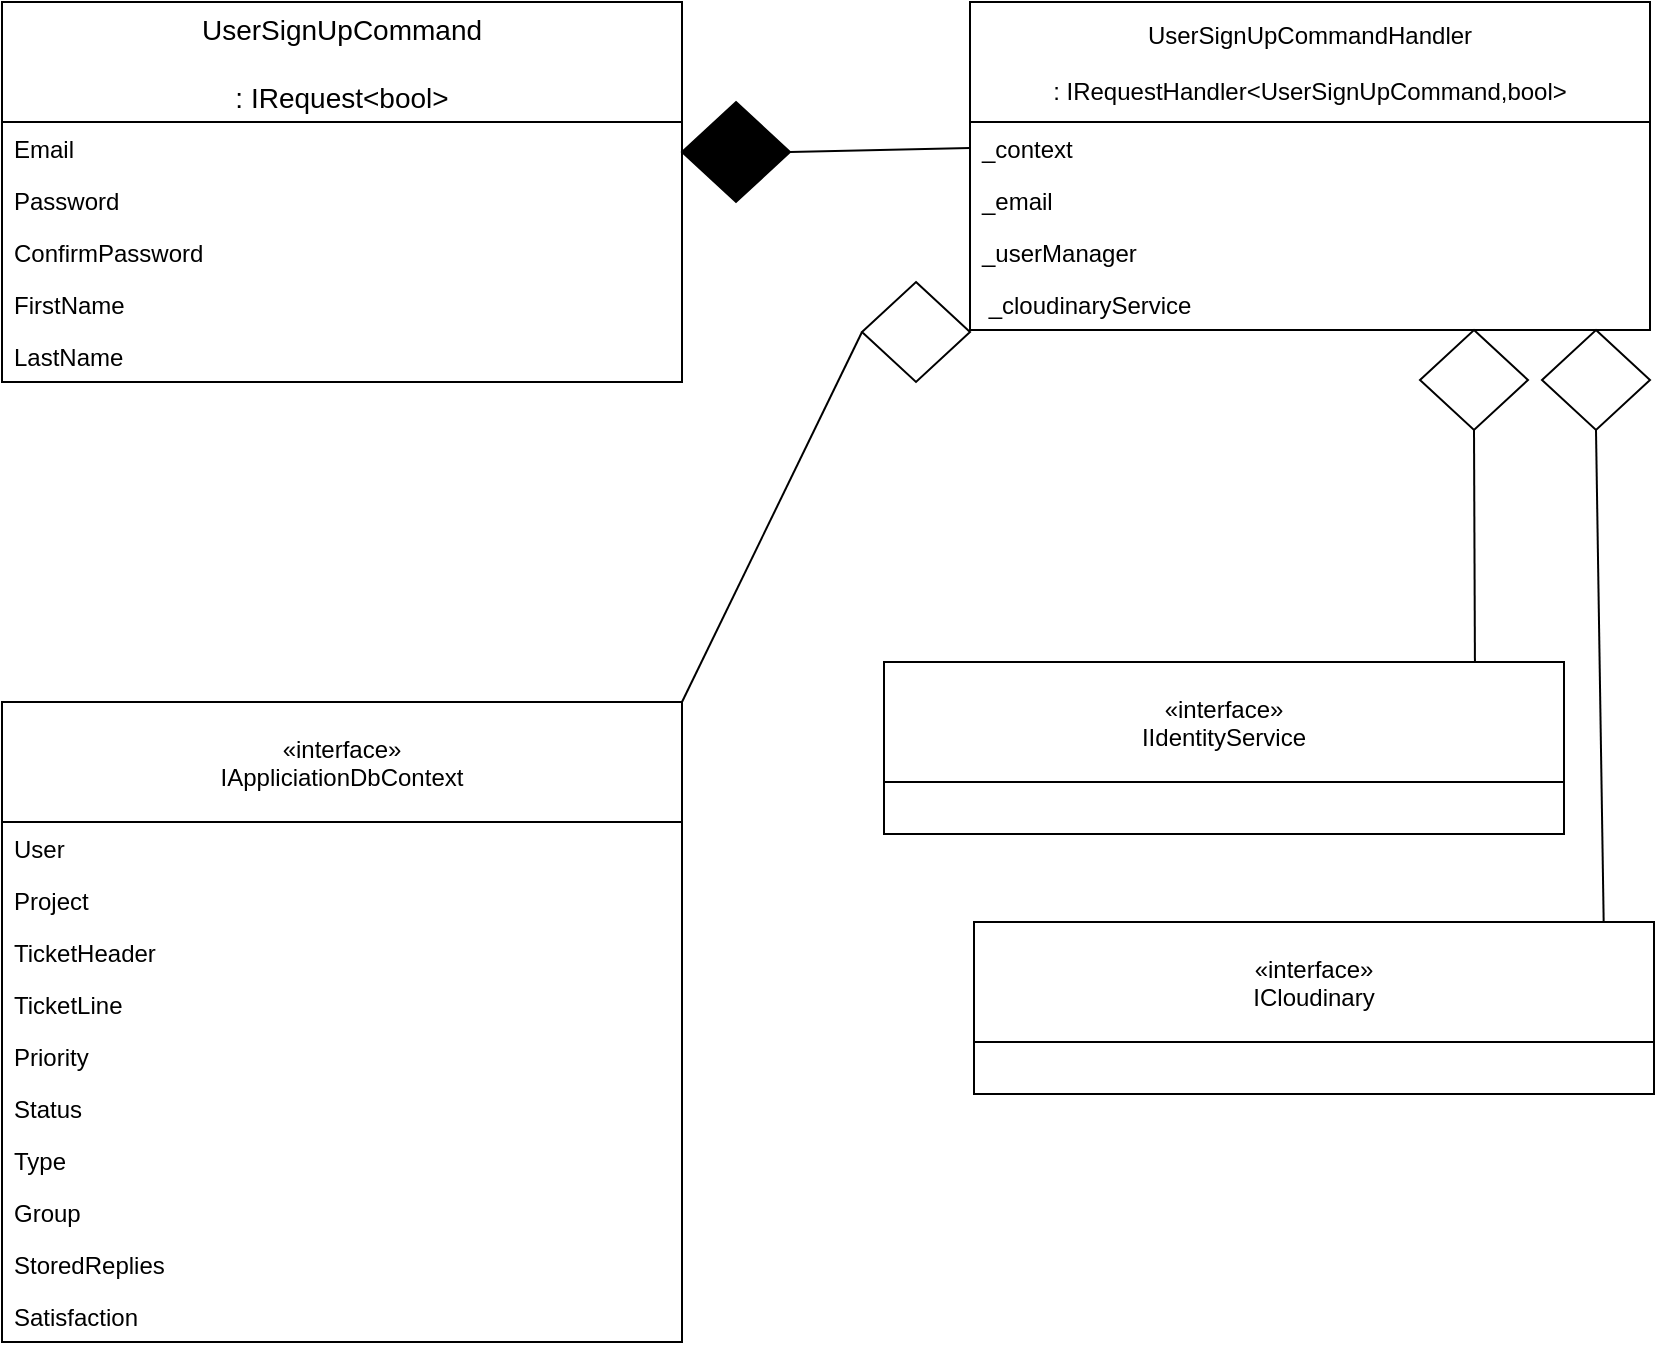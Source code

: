 <mxfile version="13.5.8" type="device"><diagram id="DuiYB47RUCSFrGvlpa0t" name="Page-1"><mxGraphModel dx="1049" dy="985" grid="1" gridSize="10" guides="1" tooltips="1" connect="1" arrows="1" fold="1" page="1" pageScale="1" pageWidth="827" pageHeight="1169" math="0" shadow="0"><root><mxCell id="0"/><mxCell id="1" parent="0"/><mxCell id="kmU2nPkPzERltSBCMCw5-8" value="" style="endArrow=none;html=1;entryX=0;entryY=0.5;entryDx=0;entryDy=0;exitX=1;exitY=0.5;exitDx=0;exitDy=0;exitPerimeter=0;" parent="1" source="kmU2nPkPzERltSBCMCw5-9" target="kmU2nPkPzERltSBCMCw5-49" edge="1"><mxGeometry width="50" height="50" relative="1" as="geometry"><mxPoint x="395" y="83" as="sourcePoint"/><mxPoint x="525" y="340" as="targetPoint"/></mxGeometry></mxCell><mxCell id="kmU2nPkPzERltSBCMCw5-9" value="" style="strokeWidth=1;html=1;shape=mxgraph.flowchart.decision;whiteSpace=wrap;fillColor=#000000;" parent="1" vertex="1"><mxGeometry x="341" y="60" width="54" height="50" as="geometry"/></mxCell><mxCell id="kmU2nPkPzERltSBCMCw5-10" value="" style="endArrow=none;html=1;entryX=1;entryY=0;entryDx=0;entryDy=0;exitX=0;exitY=0.5;exitDx=0;exitDy=0;exitPerimeter=0;" parent="1" source="kmU2nPkPzERltSBCMCw5-11" target="kmU2nPkPzERltSBCMCw5-68" edge="1"><mxGeometry width="50" height="50" relative="1" as="geometry"><mxPoint x="395" y="183" as="sourcePoint"/><mxPoint x="331" y="400" as="targetPoint"/></mxGeometry></mxCell><mxCell id="kmU2nPkPzERltSBCMCw5-11" value="" style="strokeWidth=1;html=1;shape=mxgraph.flowchart.decision;whiteSpace=wrap;" parent="1" vertex="1"><mxGeometry x="431" y="150" width="54" height="50" as="geometry"/></mxCell><mxCell id="kmU2nPkPzERltSBCMCw5-14" value="" style="endArrow=none;html=1;exitX=0.5;exitY=1;exitDx=0;exitDy=0;exitPerimeter=0;entryX=0.869;entryY=-0.006;entryDx=0;entryDy=0;entryPerimeter=0;" parent="1" source="kmU2nPkPzERltSBCMCw5-15" target="kmU2nPkPzERltSBCMCw5-39" edge="1"><mxGeometry width="50" height="50" relative="1" as="geometry"><mxPoint x="613" y="217" as="sourcePoint"/><mxPoint x="740" y="426" as="targetPoint"/></mxGeometry></mxCell><mxCell id="kmU2nPkPzERltSBCMCw5-15" value="" style="strokeWidth=1;html=1;shape=mxgraph.flowchart.decision;whiteSpace=wrap;" parent="1" vertex="1"><mxGeometry x="710" y="174" width="54" height="50" as="geometry"/></mxCell><mxCell id="kmU2nPkPzERltSBCMCw5-16" value="" style="strokeWidth=1;html=1;shape=mxgraph.flowchart.decision;whiteSpace=wrap;" parent="1" vertex="1"><mxGeometry x="771" y="174" width="54" height="50" as="geometry"/></mxCell><mxCell id="kmU2nPkPzERltSBCMCw5-17" value="" style="endArrow=none;html=1;entryX=0.926;entryY=-0.002;entryDx=0;entryDy=0;exitX=0.5;exitY=1;exitDx=0;exitDy=0;exitPerimeter=0;entryPerimeter=0;" parent="1" source="kmU2nPkPzERltSBCMCw5-16" target="kmU2nPkPzERltSBCMCw5-35" edge="1"><mxGeometry width="50" height="50" relative="1" as="geometry"><mxPoint x="637" y="216" as="sourcePoint"/><mxPoint x="839" y="533" as="targetPoint"/></mxGeometry></mxCell><mxCell id="kmU2nPkPzERltSBCMCw5-18" value="UserSignUpCommand&#10;&#10;: IRequest&lt;bool&gt;" style="swimlane;fontStyle=0;childLayout=stackLayout;horizontal=1;startSize=60;horizontalStack=0;resizeParent=1;resizeParentMax=0;resizeLast=0;collapsible=1;marginBottom=0;align=center;fontSize=14;" parent="1" vertex="1"><mxGeometry x="1" y="10" width="340" height="190" as="geometry"/></mxCell><mxCell id="kmU2nPkPzERltSBCMCw5-19" value="Email" style="text;strokeColor=none;fillColor=none;align=left;verticalAlign=top;spacingLeft=4;spacingRight=4;overflow=hidden;rotatable=0;points=[[0,0.5],[1,0.5]];portConstraint=eastwest;" parent="kmU2nPkPzERltSBCMCw5-18" vertex="1"><mxGeometry y="60" width="340" height="26" as="geometry"/></mxCell><mxCell id="kmU2nPkPzERltSBCMCw5-20" value="Password" style="text;strokeColor=none;fillColor=none;align=left;verticalAlign=top;spacingLeft=4;spacingRight=4;overflow=hidden;rotatable=0;points=[[0,0.5],[1,0.5]];portConstraint=eastwest;" parent="kmU2nPkPzERltSBCMCw5-18" vertex="1"><mxGeometry y="86" width="340" height="26" as="geometry"/></mxCell><mxCell id="kmU2nPkPzERltSBCMCw5-21" value="ConfirmPassword" style="text;strokeColor=none;fillColor=none;align=left;verticalAlign=top;spacingLeft=4;spacingRight=4;overflow=hidden;rotatable=0;points=[[0,0.5],[1,0.5]];portConstraint=eastwest;" parent="kmU2nPkPzERltSBCMCw5-18" vertex="1"><mxGeometry y="112" width="340" height="26" as="geometry"/></mxCell><mxCell id="kmU2nPkPzERltSBCMCw5-22" value="FirstName" style="text;strokeColor=none;fillColor=none;align=left;verticalAlign=top;spacingLeft=4;spacingRight=4;overflow=hidden;rotatable=0;points=[[0,0.5],[1,0.5]];portConstraint=eastwest;" parent="kmU2nPkPzERltSBCMCw5-18" vertex="1"><mxGeometry y="138" width="340" height="26" as="geometry"/></mxCell><mxCell id="kmU2nPkPzERltSBCMCw5-23" value="LastName" style="text;strokeColor=none;fillColor=none;align=left;verticalAlign=top;spacingLeft=4;spacingRight=4;overflow=hidden;rotatable=0;points=[[0,0.5],[1,0.5]];portConstraint=eastwest;" parent="kmU2nPkPzERltSBCMCw5-18" vertex="1"><mxGeometry y="164" width="340" height="26" as="geometry"/></mxCell><mxCell id="kmU2nPkPzERltSBCMCw5-48" value="UserSignUpCommandHandler&#10;&#10;: IRequestHandler&lt;UserSignUpCommand,bool&gt;" style="swimlane;fontStyle=0;childLayout=stackLayout;horizontal=1;startSize=60;fillColor=none;horizontalStack=0;resizeParent=1;resizeParentMax=0;resizeLast=0;collapsible=1;marginBottom=0;" parent="1" vertex="1"><mxGeometry x="485" y="10" width="340" height="164" as="geometry"/></mxCell><mxCell id="kmU2nPkPzERltSBCMCw5-49" value="_context" style="text;strokeColor=none;fillColor=none;align=left;verticalAlign=top;spacingLeft=4;spacingRight=4;overflow=hidden;rotatable=0;points=[[0,0.5],[1,0.5]];portConstraint=eastwest;" parent="kmU2nPkPzERltSBCMCw5-48" vertex="1"><mxGeometry y="60" width="340" height="26" as="geometry"/></mxCell><mxCell id="kmU2nPkPzERltSBCMCw5-50" value="_email" style="text;strokeColor=none;fillColor=none;align=left;verticalAlign=top;spacingLeft=4;spacingRight=4;overflow=hidden;rotatable=0;points=[[0,0.5],[1,0.5]];portConstraint=eastwest;" parent="kmU2nPkPzERltSBCMCw5-48" vertex="1"><mxGeometry y="86" width="340" height="26" as="geometry"/></mxCell><mxCell id="kmU2nPkPzERltSBCMCw5-51" value="_userManager" style="text;strokeColor=none;fillColor=none;align=left;verticalAlign=top;spacingLeft=4;spacingRight=4;overflow=hidden;rotatable=0;points=[[0,0.5],[1,0.5]];portConstraint=eastwest;" parent="kmU2nPkPzERltSBCMCw5-48" vertex="1"><mxGeometry y="112" width="340" height="26" as="geometry"/></mxCell><mxCell id="kmU2nPkPzERltSBCMCw5-52" value=" _cloudinaryService" style="text;strokeColor=none;fillColor=none;align=left;verticalAlign=top;spacingLeft=4;spacingRight=4;overflow=hidden;rotatable=0;points=[[0,0.5],[1,0.5]];portConstraint=eastwest;" parent="kmU2nPkPzERltSBCMCw5-48" vertex="1"><mxGeometry y="138" width="340" height="26" as="geometry"/></mxCell><mxCell id="kmU2nPkPzERltSBCMCw5-68" value="«interface»&#10;IAppliciationDbContext" style="swimlane;fontStyle=0;childLayout=stackLayout;horizontal=1;startSize=60;fillColor=none;horizontalStack=0;resizeParent=1;resizeParentMax=0;resizeLast=0;collapsible=1;marginBottom=0;" parent="1" vertex="1"><mxGeometry x="1" y="360" width="340" height="320" as="geometry"/></mxCell><mxCell id="kmU2nPkPzERltSBCMCw5-69" value="User" style="text;strokeColor=none;fillColor=none;align=left;verticalAlign=top;spacingLeft=4;spacingRight=4;overflow=hidden;rotatable=0;points=[[0,0.5],[1,0.5]];portConstraint=eastwest;" parent="kmU2nPkPzERltSBCMCw5-68" vertex="1"><mxGeometry y="60" width="340" height="26" as="geometry"/></mxCell><mxCell id="kmU2nPkPzERltSBCMCw5-70" value="Project" style="text;strokeColor=none;fillColor=none;align=left;verticalAlign=top;spacingLeft=4;spacingRight=4;overflow=hidden;rotatable=0;points=[[0,0.5],[1,0.5]];portConstraint=eastwest;" parent="kmU2nPkPzERltSBCMCw5-68" vertex="1"><mxGeometry y="86" width="340" height="26" as="geometry"/></mxCell><mxCell id="kmU2nPkPzERltSBCMCw5-71" value="TicketHeader" style="text;strokeColor=none;fillColor=none;align=left;verticalAlign=top;spacingLeft=4;spacingRight=4;overflow=hidden;rotatable=0;points=[[0,0.5],[1,0.5]];portConstraint=eastwest;" parent="kmU2nPkPzERltSBCMCw5-68" vertex="1"><mxGeometry y="112" width="340" height="26" as="geometry"/></mxCell><mxCell id="kmU2nPkPzERltSBCMCw5-72" value="TicketLine" style="text;strokeColor=none;fillColor=none;align=left;verticalAlign=top;spacingLeft=4;spacingRight=4;overflow=hidden;rotatable=0;points=[[0,0.5],[1,0.5]];portConstraint=eastwest;" parent="kmU2nPkPzERltSBCMCw5-68" vertex="1"><mxGeometry y="138" width="340" height="26" as="geometry"/></mxCell><mxCell id="kmU2nPkPzERltSBCMCw5-73" value="Priority" style="text;strokeColor=none;fillColor=none;align=left;verticalAlign=top;spacingLeft=4;spacingRight=4;overflow=hidden;rotatable=0;points=[[0,0.5],[1,0.5]];portConstraint=eastwest;" parent="kmU2nPkPzERltSBCMCw5-68" vertex="1"><mxGeometry y="164" width="340" height="26" as="geometry"/></mxCell><mxCell id="kmU2nPkPzERltSBCMCw5-74" value="Status" style="text;strokeColor=none;fillColor=none;align=left;verticalAlign=top;spacingLeft=4;spacingRight=4;overflow=hidden;rotatable=0;points=[[0,0.5],[1,0.5]];portConstraint=eastwest;" parent="kmU2nPkPzERltSBCMCw5-68" vertex="1"><mxGeometry y="190" width="340" height="26" as="geometry"/></mxCell><mxCell id="kmU2nPkPzERltSBCMCw5-75" value="Type" style="text;strokeColor=none;fillColor=none;align=left;verticalAlign=top;spacingLeft=4;spacingRight=4;overflow=hidden;rotatable=0;points=[[0,0.5],[1,0.5]];portConstraint=eastwest;" parent="kmU2nPkPzERltSBCMCw5-68" vertex="1"><mxGeometry y="216" width="340" height="26" as="geometry"/></mxCell><mxCell id="kmU2nPkPzERltSBCMCw5-76" value="Group" style="text;strokeColor=none;fillColor=none;align=left;verticalAlign=top;spacingLeft=4;spacingRight=4;overflow=hidden;rotatable=0;points=[[0,0.5],[1,0.5]];portConstraint=eastwest;" parent="kmU2nPkPzERltSBCMCw5-68" vertex="1"><mxGeometry y="242" width="340" height="26" as="geometry"/></mxCell><mxCell id="kmU2nPkPzERltSBCMCw5-77" value="StoredReplies" style="text;strokeColor=none;fillColor=none;align=left;verticalAlign=top;spacingLeft=4;spacingRight=4;overflow=hidden;rotatable=0;points=[[0,0.5],[1,0.5]];portConstraint=eastwest;" parent="kmU2nPkPzERltSBCMCw5-68" vertex="1"><mxGeometry y="268" width="340" height="26" as="geometry"/></mxCell><mxCell id="kmU2nPkPzERltSBCMCw5-78" value="Satisfaction" style="text;strokeColor=none;fillColor=none;align=left;verticalAlign=top;spacingLeft=4;spacingRight=4;overflow=hidden;rotatable=0;points=[[0,0.5],[1,0.5]];portConstraint=eastwest;" parent="kmU2nPkPzERltSBCMCw5-68" vertex="1"><mxGeometry y="294" width="340" height="26" as="geometry"/></mxCell><mxCell id="kmU2nPkPzERltSBCMCw5-39" value="«interface»&#10;IIdentityService" style="swimlane;fontStyle=0;childLayout=stackLayout;horizontal=1;startSize=60;fillColor=none;horizontalStack=0;resizeParent=1;resizeParentMax=0;resizeLast=0;collapsible=1;marginBottom=0;" parent="1" vertex="1"><mxGeometry x="442" y="340" width="340" height="86" as="geometry"/></mxCell><mxCell id="kmU2nPkPzERltSBCMCw5-40" value=" " style="text;strokeColor=none;fillColor=none;align=left;verticalAlign=top;spacingLeft=4;spacingRight=4;overflow=hidden;rotatable=0;points=[[0,0.5],[1,0.5]];portConstraint=eastwest;" parent="kmU2nPkPzERltSBCMCw5-39" vertex="1"><mxGeometry y="60" width="340" height="26" as="geometry"/></mxCell><mxCell id="kmU2nPkPzERltSBCMCw5-35" value="«interface»&#10;ICloudinary" style="swimlane;fontStyle=0;childLayout=stackLayout;horizontal=1;startSize=60;fillColor=none;horizontalStack=0;resizeParent=1;resizeParentMax=0;resizeLast=0;collapsible=1;marginBottom=0;" parent="1" vertex="1"><mxGeometry x="487" y="470" width="340" height="86" as="geometry"/></mxCell><mxCell id="kmU2nPkPzERltSBCMCw5-36" value=" " style="text;strokeColor=none;fillColor=none;align=left;verticalAlign=top;spacingLeft=4;spacingRight=4;overflow=hidden;rotatable=0;points=[[0,0.5],[1,0.5]];portConstraint=eastwest;" parent="kmU2nPkPzERltSBCMCw5-35" vertex="1"><mxGeometry y="60" width="340" height="26" as="geometry"/></mxCell></root></mxGraphModel></diagram></mxfile>